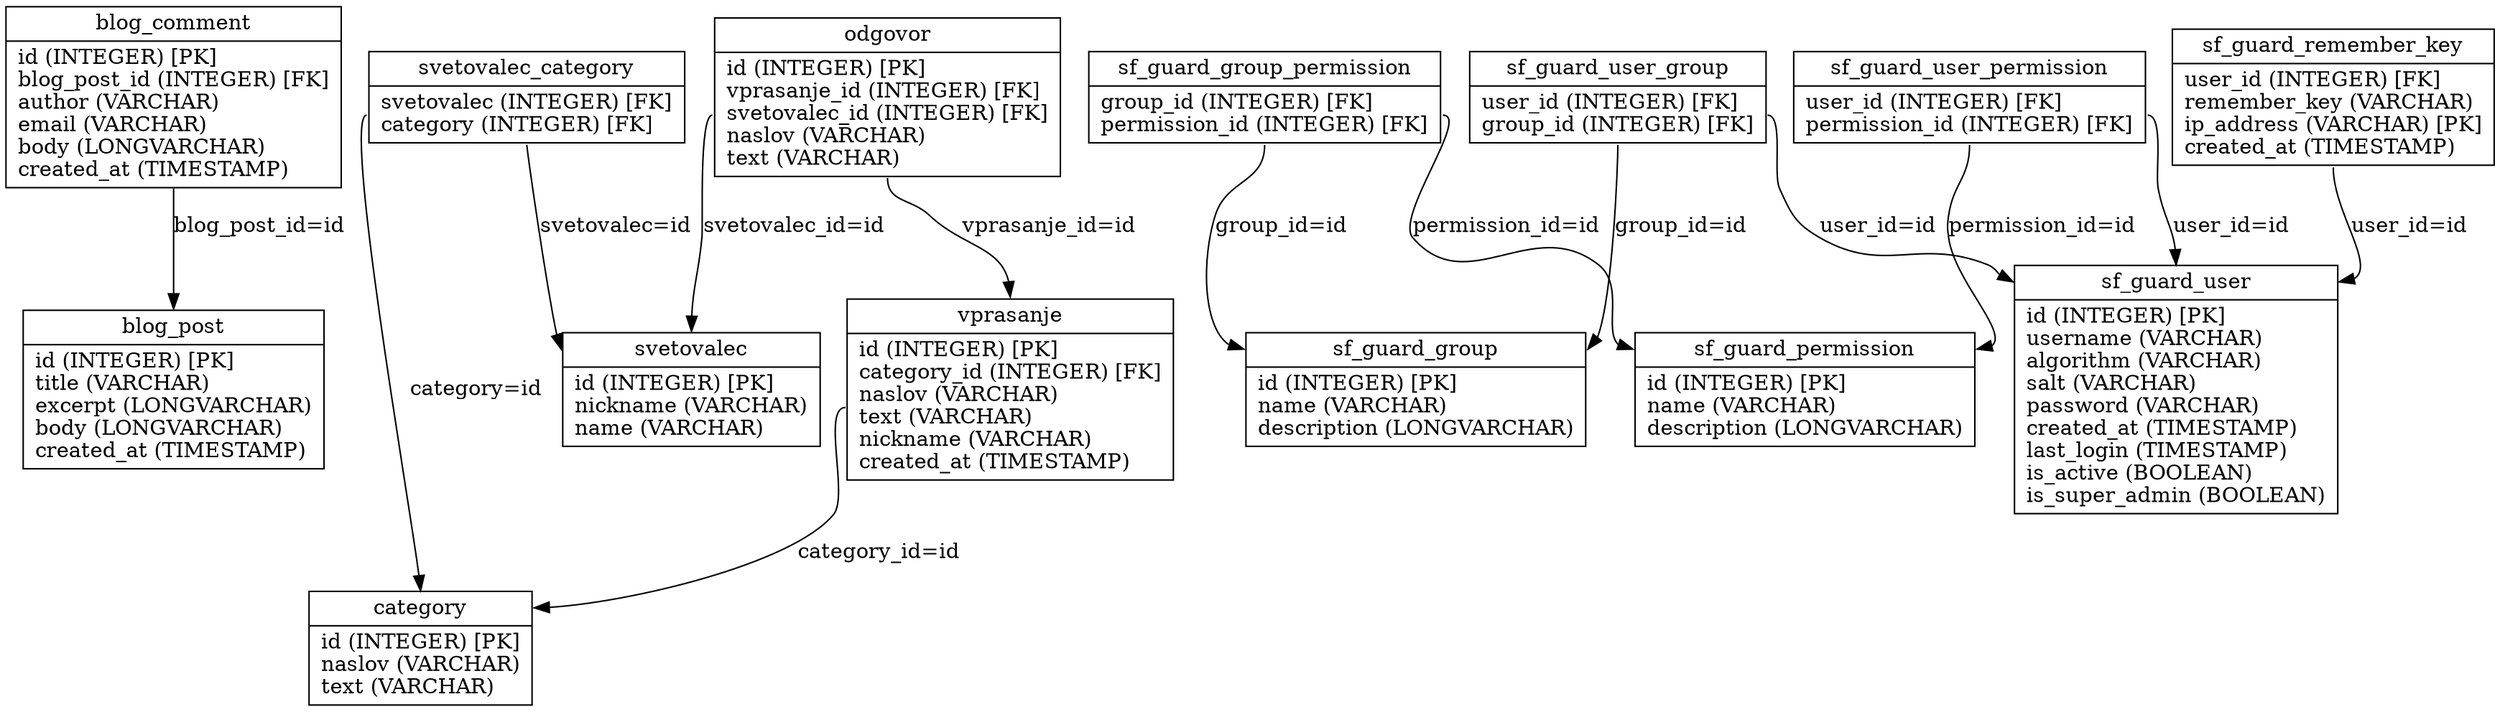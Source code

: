 digraph G {
nodeblog_post [label="{<table>blog_post|<cols>id (INTEGER) [PK]\ltitle (VARCHAR)\lexcerpt (LONGVARCHAR)\lbody (LONGVARCHAR)\lcreated_at (TIMESTAMP)\l}", shape=record];
nodeblog_comment [label="{<table>blog_comment|<cols>id (INTEGER) [PK]\lblog_post_id (INTEGER) [FK]\lauthor (VARCHAR)\lemail (VARCHAR)\lbody (LONGVARCHAR)\lcreated_at (TIMESTAMP)\l}", shape=record];
nodevprasanje [label="{<table>vprasanje|<cols>id (INTEGER) [PK]\lcategory_id (INTEGER) [FK]\lnaslov (VARCHAR)\ltext (VARCHAR)\lnickname (VARCHAR)\lcreated_at (TIMESTAMP)\l}", shape=record];
nodeodgovor [label="{<table>odgovor|<cols>id (INTEGER) [PK]\lvprasanje_id (INTEGER) [FK]\lsvetovalec_id (INTEGER) [FK]\lnaslov (VARCHAR)\ltext (VARCHAR)\l}", shape=record];
nodecategory [label="{<table>category|<cols>id (INTEGER) [PK]\lnaslov (VARCHAR)\ltext (VARCHAR)\l}", shape=record];
nodesvetovalec [label="{<table>svetovalec|<cols>id (INTEGER) [PK]\lnickname (VARCHAR)\lname (VARCHAR)\l}", shape=record];
nodesvetovalec_category [label="{<table>svetovalec_category|<cols>svetovalec (INTEGER) [FK]\lcategory (INTEGER) [FK]\l}", shape=record];
nodesf_guard_group [label="{<table>sf_guard_group|<cols>id (INTEGER) [PK]\lname (VARCHAR)\ldescription (LONGVARCHAR)\l}", shape=record];
nodesf_guard_permission [label="{<table>sf_guard_permission|<cols>id (INTEGER) [PK]\lname (VARCHAR)\ldescription (LONGVARCHAR)\l}", shape=record];
nodesf_guard_group_permission [label="{<table>sf_guard_group_permission|<cols>group_id (INTEGER) [FK]\lpermission_id (INTEGER) [FK]\l}", shape=record];
nodesf_guard_user [label="{<table>sf_guard_user|<cols>id (INTEGER) [PK]\lusername (VARCHAR)\lalgorithm (VARCHAR)\lsalt (VARCHAR)\lpassword (VARCHAR)\lcreated_at (TIMESTAMP)\llast_login (TIMESTAMP)\lis_active (BOOLEAN)\lis_super_admin (BOOLEAN)\l}", shape=record];
nodesf_guard_user_permission [label="{<table>sf_guard_user_permission|<cols>user_id (INTEGER) [FK]\lpermission_id (INTEGER) [FK]\l}", shape=record];
nodesf_guard_user_group [label="{<table>sf_guard_user_group|<cols>user_id (INTEGER) [FK]\lgroup_id (INTEGER) [FK]\l}", shape=record];
nodesf_guard_remember_key [label="{<table>sf_guard_remember_key|<cols>user_id (INTEGER) [FK]\lremember_key (VARCHAR)\lip_address (VARCHAR) [PK]\lcreated_at (TIMESTAMP)\l}", shape=record];

nodeblog_comment:cols -> nodeblog_post:table [label="blog_post_id=id "];
nodevprasanje:cols -> nodecategory:table [label="category_id=id "];
nodeodgovor:cols -> nodevprasanje:table [label="vprasanje_id=id "];
nodeodgovor:cols -> nodesvetovalec:table [label="svetovalec_id=id "];
nodesvetovalec_category:cols -> nodesvetovalec:table [label="svetovalec=id "];
nodesvetovalec_category:cols -> nodecategory:table [label="category=id "];
nodesf_guard_group_permission:cols -> nodesf_guard_group:table [label="group_id=id "];
nodesf_guard_group_permission:cols -> nodesf_guard_permission:table [label="permission_id=id "];
nodesf_guard_user_permission:cols -> nodesf_guard_user:table [label="user_id=id "];
nodesf_guard_user_permission:cols -> nodesf_guard_permission:table [label="permission_id=id "];
nodesf_guard_user_group:cols -> nodesf_guard_user:table [label="user_id=id "];
nodesf_guard_user_group:cols -> nodesf_guard_group:table [label="group_id=id "];
nodesf_guard_remember_key:cols -> nodesf_guard_user:table [label="user_id=id "];
}
